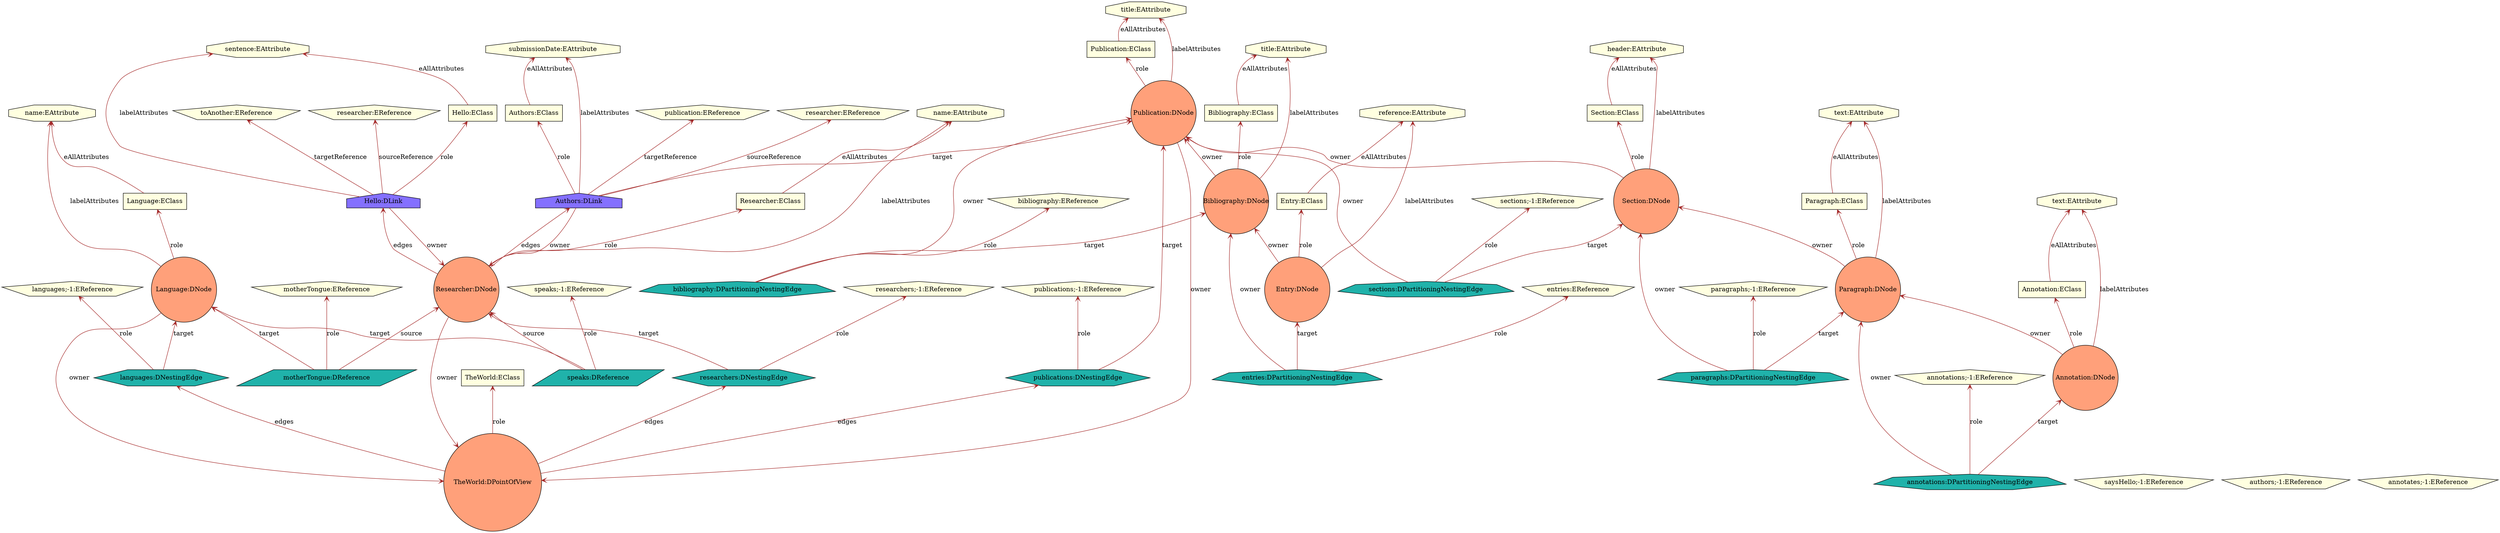 digraph helloworld {    rankdir=BT  node [shape=box, color=black] 
id21040261 [  shape="circle"  style="filled", fillcolor="lightsalmon1"  fixedsize="true" width="3.0"  height="3.0" label= "TheWorld:DPointOfView" ]
id1092988 [  shape="box"  style="filled", fillcolor="lightyellow1"  label= "TheWorld:EClass" ]
id19027342 [  shape="pentagon" style="filled", fillcolor="lightyellow1"   label= "languages;-1:EReference" ]
id15585524 [  shape="box"  style="filled", fillcolor="lightyellow1"  label= "Language:EClass" ]
id8040169 [  shape="octagon"  style="filled", fillcolor="lightyellow1"  label= "name:EAttribute" ]
id20021291 [  shape="box"  style="filled", fillcolor="lightyellow1"  label= "Researcher:EClass" ]
id14009391 [  shape="box"  style="filled", fillcolor="lightyellow1"  label= "Hello:EClass" ]
id4396069 [  shape="box"  style="filled", fillcolor="lightyellow1"  label= "Publication:EClass" ]
id31437389 [  shape="box"  style="filled", fillcolor="lightyellow1"  label= "Section:EClass" ]
id20123764 [  shape="box"  style="filled", fillcolor="lightyellow1"  label= "Paragraph:EClass" ]
id24996546 [  shape="box"  style="filled", fillcolor="lightyellow1"  label= "Authors:EClass" ]
id15463854 [  shape="box"  style="filled", fillcolor="lightyellow1"  label= "Annotation:EClass" ]
id21921085 [  shape="box"  style="filled", fillcolor="lightyellow1"  label= "Bibliography:EClass" ]
id14244 [  shape="box"  style="filled", fillcolor="lightyellow1"  label= "Entry:EClass" ]
id17401056 [  shape="octagon"  style="filled", fillcolor="lightyellow1"  label= "reference:EAttribute" ]
id27821467 [  shape="octagon"  style="filled", fillcolor="lightyellow1"  label= "title:EAttribute" ]
id2938568 [  shape="pentagon" style="filled", fillcolor="lightyellow1"   label= "entries:EReference" ]
id28736225 [  shape="octagon"  style="filled", fillcolor="lightyellow1"  label= "text:EAttribute" ]
id25376529 [  shape="octagon"  style="filled", fillcolor="lightyellow1"  label= "submissionDate:EAttribute" ]
id22743237 [  shape="pentagon" style="filled", fillcolor="lightyellow1"   label= "publication:EReference" ]
id27052413 [  shape="octagon"  style="filled", fillcolor="lightyellow1"  label= "title:EAttribute" ]
id8885569 [  shape="pentagon" style="filled", fillcolor="lightyellow1"   label= "sections;-1:EReference" ]
id22541629 [  shape="octagon"  style="filled", fillcolor="lightyellow1"  label= "header:EAttribute" ]
id5359107 [  shape="pentagon" style="filled", fillcolor="lightyellow1"   label= "paragraphs;-1:EReference" ]
id10417215 [  shape="octagon"  style="filled", fillcolor="lightyellow1"  label= "text:EAttribute" ]
id4980709 [  shape="pentagon" style="filled", fillcolor="lightyellow1"   label= "annotations;-1:EReference" ]
id23069830 [  shape="pentagon" style="filled", fillcolor="lightyellow1"   label= "bibliography:EReference" ]
id4315676 [  shape="pentagon" style="filled", fillcolor="lightyellow1"   label= "researcher:EReference" ]
id22444528 [  shape="octagon"  style="filled", fillcolor="lightyellow1"  label= "name:EAttribute" ]
id5159047 [  shape="pentagon" style="filled", fillcolor="lightyellow1"   label= "saysHello;-1:EReference" ]
id3454095 [  shape="octagon"  style="filled", fillcolor="lightyellow1"  label= "sentence:EAttribute" ]
id18278630 [  shape="pentagon" style="filled", fillcolor="lightyellow1"   label= "toAnother:EReference" ]
id18119572 [  shape="pentagon" style="filled", fillcolor="lightyellow1"   label= "motherTongue:EReference" ]
id26198141 [  shape="pentagon" style="filled", fillcolor="lightyellow1"   label= "speaks;-1:EReference" ]
id20368336 [  shape="pentagon" style="filled", fillcolor="lightyellow1"   label= "authors;-1:EReference" ]
id10650087 [  shape="pentagon" style="filled", fillcolor="lightyellow1"   label= "annotates;-1:EReference" ]
id20396431 [  shape="pentagon" style="filled", fillcolor="lightyellow1"   label= "researcher:EReference" ]
id19685457 [  shape="pentagon" style="filled", fillcolor="lightyellow1"   label= "researchers;-1:EReference" ]
id18298171 [  shape="pentagon" style="filled", fillcolor="lightyellow1"   label= "publications;-1:EReference" ]
id27404011 [  shape="hexagon"  style="filled", fillcolor="lightseagreen"  label= "languages:DNestingEdge" ]
id11084186 [  shape="hexagon"  style="filled", fillcolor="lightseagreen"  label= "researchers:DNestingEdge" ]
id31269509 [  shape="hexagon"  style="filled", fillcolor="lightseagreen"  label= "publications:DNestingEdge" ]
id17137416 [  shape="circle" style="filled", fillcolor="lightsalmon1" fixedsize="true" width="2.0"  height="2.0" label= "Language:DNode" ]
id30874383 [  shape="circle" style="filled", fillcolor="lightsalmon1" fixedsize="true" width="2.0"  height="2.0" label= "Researcher:DNode" ]
id20022025 [  shape="house"  style="filled", fillcolor="lightslateblue"  label= "Hello:DLink" ]
id26345992 [  shape="house"  style="filled", fillcolor="lightslateblue"  label= "Authors:DLink" ]
id12807279 [  shape="parallelogram"  style="filled", fillcolor="lightseagreen"  label= "speaks:DReference" ]
id272729 [  shape="parallelogram"  style="filled", fillcolor="lightseagreen"  label= "motherTongue:DReference" ]
id20366946 [  shape="circle" style="filled", fillcolor="lightsalmon1" fixedsize="true" width="2.0"  height="2.0" label= "Publication:DNode" ]
id18504163 [  shape="septagon"  style="filled", fillcolor="lightseagreen"  label= "bibliography:DPartitioningNestingEdge" ]
id16997162 [  shape="septagon"  style="filled", fillcolor="lightseagreen"  label= "sections:DPartitioningNestingEdge" ]
id22422251 [  shape="circle" style="filled", fillcolor="lightsalmon1" fixedsize="true" width="2.0"  height="2.0" label= "Section:DNode" ]
id947203 [  shape="septagon"  style="filled", fillcolor="lightseagreen"  label= "paragraphs:DPartitioningNestingEdge" ]
id14841636 [  shape="circle" style="filled", fillcolor="lightsalmon1" fixedsize="true" width="2.0"  height="2.0" label= "Paragraph:DNode" ]
id33284362 [  shape="septagon"  style="filled", fillcolor="lightseagreen"  label= "annotations:DPartitioningNestingEdge" ]
id24346239 [  shape="circle" style="filled", fillcolor="lightsalmon1" fixedsize="true" width="2.0"  height="2.0" label= "Annotation:DNode" ]
id24495780 [  shape="circle" style="filled", fillcolor="lightsalmon1" fixedsize="true" width="2.0"  height="2.0" label= "Bibliography:DNode" ]
id21261048 [  shape="septagon"  style="filled", fillcolor="lightseagreen"  label= "entries:DPartitioningNestingEdge" ]
id13303553 [  shape="circle" style="filled", fillcolor="lightsalmon1" fixedsize="true" width="2.0"  height="2.0" label= "Entry:DNode" ]
id21040261 -> id1092988 [color=brown,arrowhead="vee",arrowsize="1" ,label="role"];
id15585524 -> id8040169 [color=brown,arrowhead="vee",arrowsize="1" ,label="eAllAttributes"];
id14244 -> id17401056 [color=brown,arrowhead="vee",arrowsize="1" ,label="eAllAttributes"];
id21921085 -> id27821467 [color=brown,arrowhead="vee",arrowsize="1" ,label="eAllAttributes"];
id15463854 -> id28736225 [color=brown,arrowhead="vee",arrowsize="1" ,label="eAllAttributes"];
id24996546 -> id25376529 [color=brown,arrowhead="vee",arrowsize="1" ,label="eAllAttributes"];
id4396069 -> id27052413 [color=brown,arrowhead="vee",arrowsize="1" ,label="eAllAttributes"];
id31437389 -> id22541629 [color=brown,arrowhead="vee",arrowsize="1" ,label="eAllAttributes"];
id20123764 -> id10417215 [color=brown,arrowhead="vee",arrowsize="1" ,label="eAllAttributes"];
id20021291 -> id22444528 [color=brown,arrowhead="vee",arrowsize="1" ,label="eAllAttributes"];
id14009391 -> id3454095 [color=brown,arrowhead="vee",arrowsize="1" ,label="eAllAttributes"];
id21040261 -> id27404011 [color=brown,arrowhead="vee",arrowsize="1" ,label="edges"];
id21040261 -> id11084186 [color=brown,arrowhead="vee",arrowsize="1" ,label="edges"];
id21040261 -> id31269509 [color=brown,arrowhead="vee",arrowsize="1" ,label="edges"];
id17137416 -> id15585524 [color=brown,arrowhead="vee",arrowsize="1" ,label="role"];
id17137416 -> id8040169 [color=brown,arrowhead="vee",arrowsize="1" ,label="labelAttributes"];
id17137416 -> id21040261 [color=brown,arrowhead="vee",arrowsize="1" ,label="owner"];
id30874383 -> id20021291 [color=brown,arrowhead="vee",arrowsize="1" ,label="role"];
id30874383 -> id22444528 [color=brown,arrowhead="vee",arrowsize="1" ,label="labelAttributes"];
id30874383 -> id21040261 [color=brown,arrowhead="vee",arrowsize="1" ,label="owner"];
id30874383 -> id20022025 [color=brown,arrowhead="vee",arrowsize="1" ,label="edges"];
id20022025 -> id30874383 [color=brown,arrowhead="vee",arrowsize="1" ,label="owner"];
id30874383 -> id26345992 [color=brown,arrowhead="vee",arrowsize="1" ,label="edges"];
id26345992 -> id30874383 [color=brown,arrowhead="vee",arrowsize="1" ,label="owner"];
id12807279 -> id26198141 [color=brown,arrowhead="vee",arrowsize="1" ,label="role"];
id12807279 -> id17137416 [color=brown,arrowhead="vee",arrowsize="1" ,label="target"];
id12807279 -> id30874383 [color=brown,arrowhead="vee",arrowsize="1" ,label="source"];
id272729 -> id18119572 [color=brown,arrowhead="vee",arrowsize="1" ,label="role"];
id272729 -> id17137416 [color=brown,arrowhead="vee",arrowsize="1" ,label="target"];
id272729 -> id30874383 [color=brown,arrowhead="vee",arrowsize="1" ,label="source"];
id20366946 -> id4396069 [color=brown,arrowhead="vee",arrowsize="1" ,label="role"];
id20366946 -> id27052413 [color=brown,arrowhead="vee",arrowsize="1" ,label="labelAttributes"];
id20366946 -> id21040261 [color=brown,arrowhead="vee",arrowsize="1" ,label="owner"];
id18504163 -> id20366946 [color=brown,arrowhead="vee",arrowsize="1" ,label="owner"];
id16997162 -> id20366946 [color=brown,arrowhead="vee",arrowsize="1" ,label="owner"];
id22422251 -> id31437389 [color=brown,arrowhead="vee",arrowsize="1" ,label="role"];
id22422251 -> id22541629 [color=brown,arrowhead="vee",arrowsize="1" ,label="labelAttributes"];
id22422251 -> id20366946 [color=brown,arrowhead="vee",arrowsize="1" ,label="owner"];
id947203 -> id22422251 [color=brown,arrowhead="vee",arrowsize="1" ,label="owner"];
id14841636 -> id20123764 [color=brown,arrowhead="vee",arrowsize="1" ,label="role"];
id14841636 -> id10417215 [color=brown,arrowhead="vee",arrowsize="1" ,label="labelAttributes"];
id14841636 -> id22422251 [color=brown,arrowhead="vee",arrowsize="1" ,label="owner"];
id33284362 -> id14841636 [color=brown,arrowhead="vee",arrowsize="1" ,label="owner"];
id24346239 -> id15463854 [color=brown,arrowhead="vee",arrowsize="1" ,label="role"];
id24346239 -> id28736225 [color=brown,arrowhead="vee",arrowsize="1" ,label="labelAttributes"];
id24346239 -> id14841636 [color=brown,arrowhead="vee",arrowsize="1" ,label="owner"];
id24495780 -> id21921085 [color=brown,arrowhead="vee",arrowsize="1" ,label="role"];
id24495780 -> id27821467 [color=brown,arrowhead="vee",arrowsize="1" ,label="labelAttributes"];
id24495780 -> id20366946 [color=brown,arrowhead="vee",arrowsize="1" ,label="owner"];
id21261048 -> id24495780 [color=brown,arrowhead="vee",arrowsize="1" ,label="owner"];
id13303553 -> id14244 [color=brown,arrowhead="vee",arrowsize="1" ,label="role"];
id13303553 -> id17401056 [color=brown,arrowhead="vee",arrowsize="1" ,label="labelAttributes"];
id13303553 -> id24495780 [color=brown,arrowhead="vee",arrowsize="1" ,label="owner"];
id21261048 -> id2938568 [color=brown,arrowhead="vee",arrowsize="1" ,label="role"];
id21261048 -> id13303553 [color=brown,arrowhead="vee",arrowsize="1" ,label="target"];
id33284362 -> id4980709 [color=brown,arrowhead="vee",arrowsize="1" ,label="role"];
id33284362 -> id24346239 [color=brown,arrowhead="vee",arrowsize="1" ,label="target"];
id947203 -> id5359107 [color=brown,arrowhead="vee",arrowsize="1" ,label="role"];
id947203 -> id14841636 [color=brown,arrowhead="vee",arrowsize="1" ,label="target"];
id16997162 -> id8885569 [color=brown,arrowhead="vee",arrowsize="1" ,label="role"];
id16997162 -> id22422251 [color=brown,arrowhead="vee",arrowsize="1" ,label="target"];
id18504163 -> id23069830 [color=brown,arrowhead="vee",arrowsize="1" ,label="role"];
id18504163 -> id24495780 [color=brown,arrowhead="vee",arrowsize="1" ,label="target"];
id26345992 -> id24996546 [color=brown,arrowhead="vee",arrowsize="1" ,label="role"];
id26345992 -> id20366946 [color=brown,arrowhead="vee",arrowsize="1" ,label="target"];
id26345992 -> id22743237 [color=brown,arrowhead="vee",arrowsize="1" ,label="targetReference"];
id26345992 -> id25376529 [color=brown,arrowhead="vee",arrowsize="1" ,label="labelAttributes"];
id26345992 -> id4315676 [color=brown,arrowhead="vee",arrowsize="1" ,label="sourceReference"];
id20022025 -> id14009391 [color=brown,arrowhead="vee",arrowsize="1" ,label="role"];
id20022025 -> id18278630 [color=brown,arrowhead="vee",arrowsize="1" ,label="targetReference"];
id20022025 -> id3454095 [color=brown,arrowhead="vee",arrowsize="1" ,label="labelAttributes"];
id20022025 -> id20396431 [color=brown,arrowhead="vee",arrowsize="1" ,label="sourceReference"];
id31269509 -> id18298171 [color=brown,arrowhead="vee",arrowsize="1" ,label="role"];
id31269509 -> id20366946 [color=brown,arrowhead="vee",arrowsize="1" ,label="target"];
id11084186 -> id19685457 [color=brown,arrowhead="vee",arrowsize="1" ,label="role"];
id11084186 -> id30874383 [color=brown,arrowhead="vee",arrowsize="1" ,label="target"];
id27404011 -> id19027342 [color=brown,arrowhead="vee",arrowsize="1" ,label="role"];
id27404011 -> id17137416 [color=brown,arrowhead="vee",arrowsize="1" ,label="target"];
}
